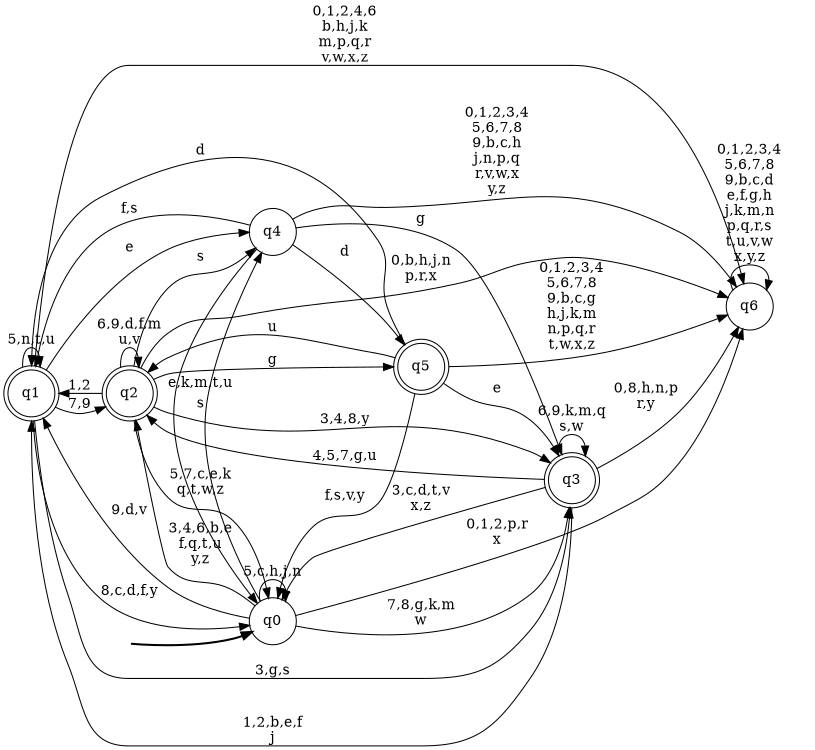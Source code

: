 digraph BlueStar {
__start0 [style = invis, shape = none, label = "", width = 0, height = 0];

rankdir=LR;
size="8,5";

s0 [style="filled", color="black", fillcolor="white" shape="circle", label="q0"];
s1 [style="rounded,filled", color="black", fillcolor="white" shape="doublecircle", label="q1"];
s2 [style="rounded,filled", color="black", fillcolor="white" shape="doublecircle", label="q2"];
s3 [style="rounded,filled", color="black", fillcolor="white" shape="doublecircle", label="q3"];
s4 [style="filled", color="black", fillcolor="white" shape="circle", label="q4"];
s5 [style="rounded,filled", color="black", fillcolor="white" shape="doublecircle", label="q5"];
s6 [style="filled", color="black", fillcolor="white" shape="circle", label="q6"];
subgraph cluster_main { 
	graph [pad=".75", ranksep="0.15", nodesep="0.15"];
	 style=invis; 
	__start0 -> s0 [penwidth=2];
}
s0 -> s0 [label="5,c,h,j,n"];
s0 -> s1 [label="9,d,v"];
s0 -> s2 [label="3,4,6,b,e\nf,q,t,u\ny,z"];
s0 -> s3 [label="7,8,g,k,m\nw"];
s0 -> s4 [label="s"];
s0 -> s6 [label="0,1,2,p,r\nx"];
s1 -> s0 [label="8,c,d,f,y"];
s1 -> s1 [label="5,n,t,u"];
s1 -> s2 [label="7,9"];
s1 -> s3 [label="3,g,s"];
s1 -> s4 [label="e"];
s1 -> s6 [label="0,1,2,4,6\nb,h,j,k\nm,p,q,r\nv,w,x,z"];
s2 -> s0 [label="5,7,c,e,k\nq,t,w,z"];
s2 -> s1 [label="1,2"];
s2 -> s2 [label="6,9,d,f,m\nu,v"];
s2 -> s3 [label="3,4,8,y"];
s2 -> s4 [label="s"];
s2 -> s5 [label="g"];
s2 -> s6 [label="0,b,h,j,n\np,r,x"];
s3 -> s0 [label="3,c,d,t,v\nx,z"];
s3 -> s1 [label="1,2,b,e,f\nj"];
s3 -> s2 [label="4,5,7,g,u"];
s3 -> s3 [label="6,9,k,m,q\ns,w"];
s3 -> s6 [label="0,8,h,n,p\nr,y"];
s4 -> s0 [label="e,k,m,t,u"];
s4 -> s1 [label="f,s"];
s4 -> s3 [label="g"];
s4 -> s5 [label="d"];
s4 -> s6 [label="0,1,2,3,4\n5,6,7,8\n9,b,c,h\nj,n,p,q\nr,v,w,x\ny,z"];
s5 -> s0 [label="f,s,v,y"];
s5 -> s1 [label="d"];
s5 -> s2 [label="u"];
s5 -> s3 [label="e"];
s5 -> s6 [label="0,1,2,3,4\n5,6,7,8\n9,b,c,g\nh,j,k,m\nn,p,q,r\nt,w,x,z"];
s6 -> s6 [label="0,1,2,3,4\n5,6,7,8\n9,b,c,d\ne,f,g,h\nj,k,m,n\np,q,r,s\nt,u,v,w\nx,y,z"];

}